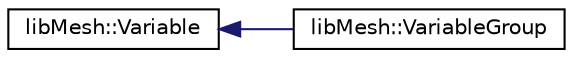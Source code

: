 digraph "Graphical Class Hierarchy"
{
  edge [fontname="Helvetica",fontsize="10",labelfontname="Helvetica",labelfontsize="10"];
  node [fontname="Helvetica",fontsize="10",shape=record];
  rankdir="LR";
  Node1 [label="libMesh::Variable",height=0.2,width=0.4,color="black", fillcolor="white", style="filled",URL="$classlibMesh_1_1Variable.html"];
  Node1 -> Node2 [dir="back",color="midnightblue",fontsize="10",style="solid",fontname="Helvetica"];
  Node2 [label="libMesh::VariableGroup",height=0.2,width=0.4,color="black", fillcolor="white", style="filled",URL="$classlibMesh_1_1VariableGroup.html"];
}
